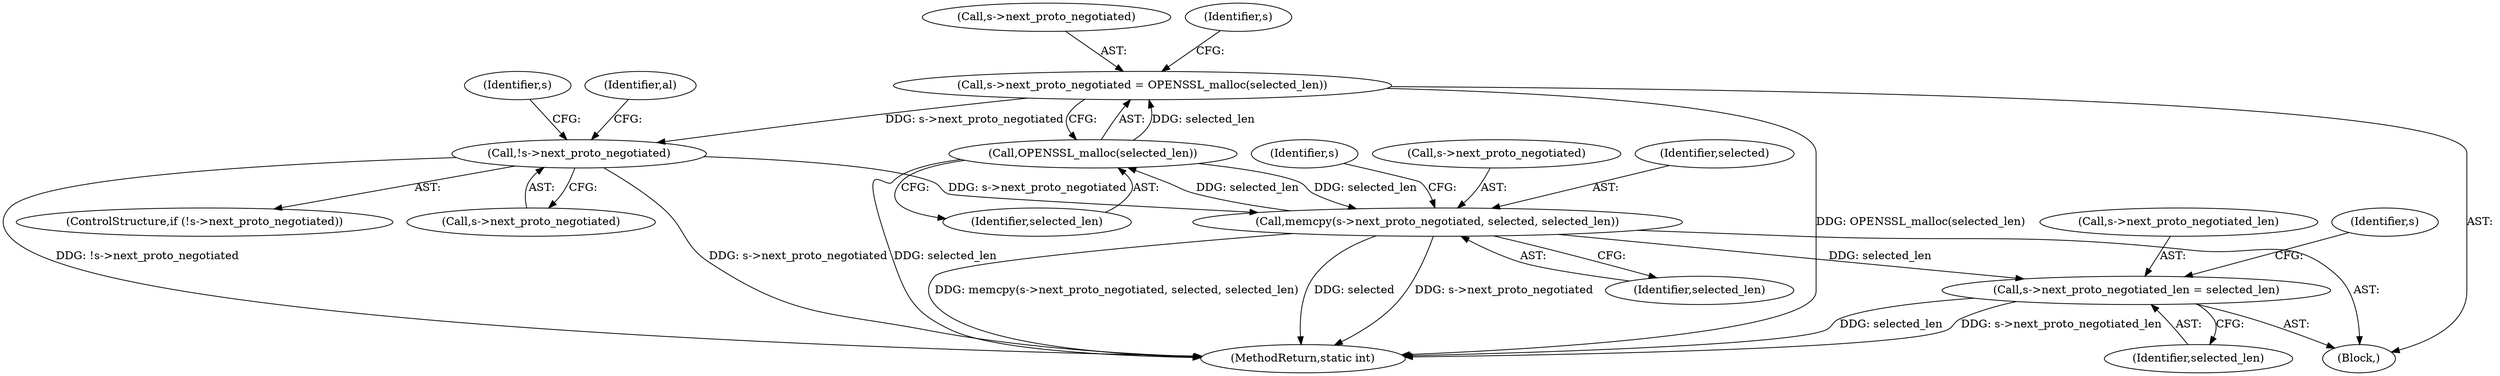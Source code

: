 digraph "0_openssl_fb0bc2b273bcc2d5401dd883fe869af4fc74bb21@API" {
"1000607" [label="(Call,s->next_proto_negotiated = OPENSSL_malloc(selected_len))"];
"1000611" [label="(Call,OPENSSL_malloc(selected_len))"];
"1000625" [label="(Call,memcpy(s->next_proto_negotiated, selected, selected_len))"];
"1000614" [label="(Call,!s->next_proto_negotiated)"];
"1000607" [label="(Call,s->next_proto_negotiated = OPENSSL_malloc(selected_len))"];
"1000631" [label="(Call,s->next_proto_negotiated_len = selected_len)"];
"1000627" [label="(Identifier,s)"];
"1000633" [label="(Identifier,s)"];
"1000612" [label="(Identifier,selected_len)"];
"1000614" [label="(Call,!s->next_proto_negotiated)"];
"1000632" [label="(Call,s->next_proto_negotiated_len)"];
"1000621" [label="(Identifier,al)"];
"1000554" [label="(Block,)"];
"1000635" [label="(Identifier,selected_len)"];
"1000615" [label="(Call,s->next_proto_negotiated)"];
"1000631" [label="(Call,s->next_proto_negotiated_len = selected_len)"];
"1000626" [label="(Call,s->next_proto_negotiated)"];
"1000608" [label="(Call,s->next_proto_negotiated)"];
"1001032" [label="(MethodReturn,static int)"];
"1000616" [label="(Identifier,s)"];
"1000613" [label="(ControlStructure,if (!s->next_proto_negotiated))"];
"1000607" [label="(Call,s->next_proto_negotiated = OPENSSL_malloc(selected_len))"];
"1000625" [label="(Call,memcpy(s->next_proto_negotiated, selected, selected_len))"];
"1000629" [label="(Identifier,selected)"];
"1000639" [label="(Identifier,s)"];
"1000611" [label="(Call,OPENSSL_malloc(selected_len))"];
"1000630" [label="(Identifier,selected_len)"];
"1000607" -> "1000554"  [label="AST: "];
"1000607" -> "1000611"  [label="CFG: "];
"1000608" -> "1000607"  [label="AST: "];
"1000611" -> "1000607"  [label="AST: "];
"1000616" -> "1000607"  [label="CFG: "];
"1000607" -> "1001032"  [label="DDG: OPENSSL_malloc(selected_len)"];
"1000611" -> "1000607"  [label="DDG: selected_len"];
"1000607" -> "1000614"  [label="DDG: s->next_proto_negotiated"];
"1000611" -> "1000612"  [label="CFG: "];
"1000612" -> "1000611"  [label="AST: "];
"1000611" -> "1001032"  [label="DDG: selected_len"];
"1000625" -> "1000611"  [label="DDG: selected_len"];
"1000611" -> "1000625"  [label="DDG: selected_len"];
"1000625" -> "1000554"  [label="AST: "];
"1000625" -> "1000630"  [label="CFG: "];
"1000626" -> "1000625"  [label="AST: "];
"1000629" -> "1000625"  [label="AST: "];
"1000630" -> "1000625"  [label="AST: "];
"1000633" -> "1000625"  [label="CFG: "];
"1000625" -> "1001032"  [label="DDG: selected"];
"1000625" -> "1001032"  [label="DDG: s->next_proto_negotiated"];
"1000625" -> "1001032"  [label="DDG: memcpy(s->next_proto_negotiated, selected, selected_len)"];
"1000614" -> "1000625"  [label="DDG: s->next_proto_negotiated"];
"1000625" -> "1000631"  [label="DDG: selected_len"];
"1000614" -> "1000613"  [label="AST: "];
"1000614" -> "1000615"  [label="CFG: "];
"1000615" -> "1000614"  [label="AST: "];
"1000621" -> "1000614"  [label="CFG: "];
"1000627" -> "1000614"  [label="CFG: "];
"1000614" -> "1001032"  [label="DDG: !s->next_proto_negotiated"];
"1000614" -> "1001032"  [label="DDG: s->next_proto_negotiated"];
"1000631" -> "1000554"  [label="AST: "];
"1000631" -> "1000635"  [label="CFG: "];
"1000632" -> "1000631"  [label="AST: "];
"1000635" -> "1000631"  [label="AST: "];
"1000639" -> "1000631"  [label="CFG: "];
"1000631" -> "1001032"  [label="DDG: s->next_proto_negotiated_len"];
"1000631" -> "1001032"  [label="DDG: selected_len"];
}
